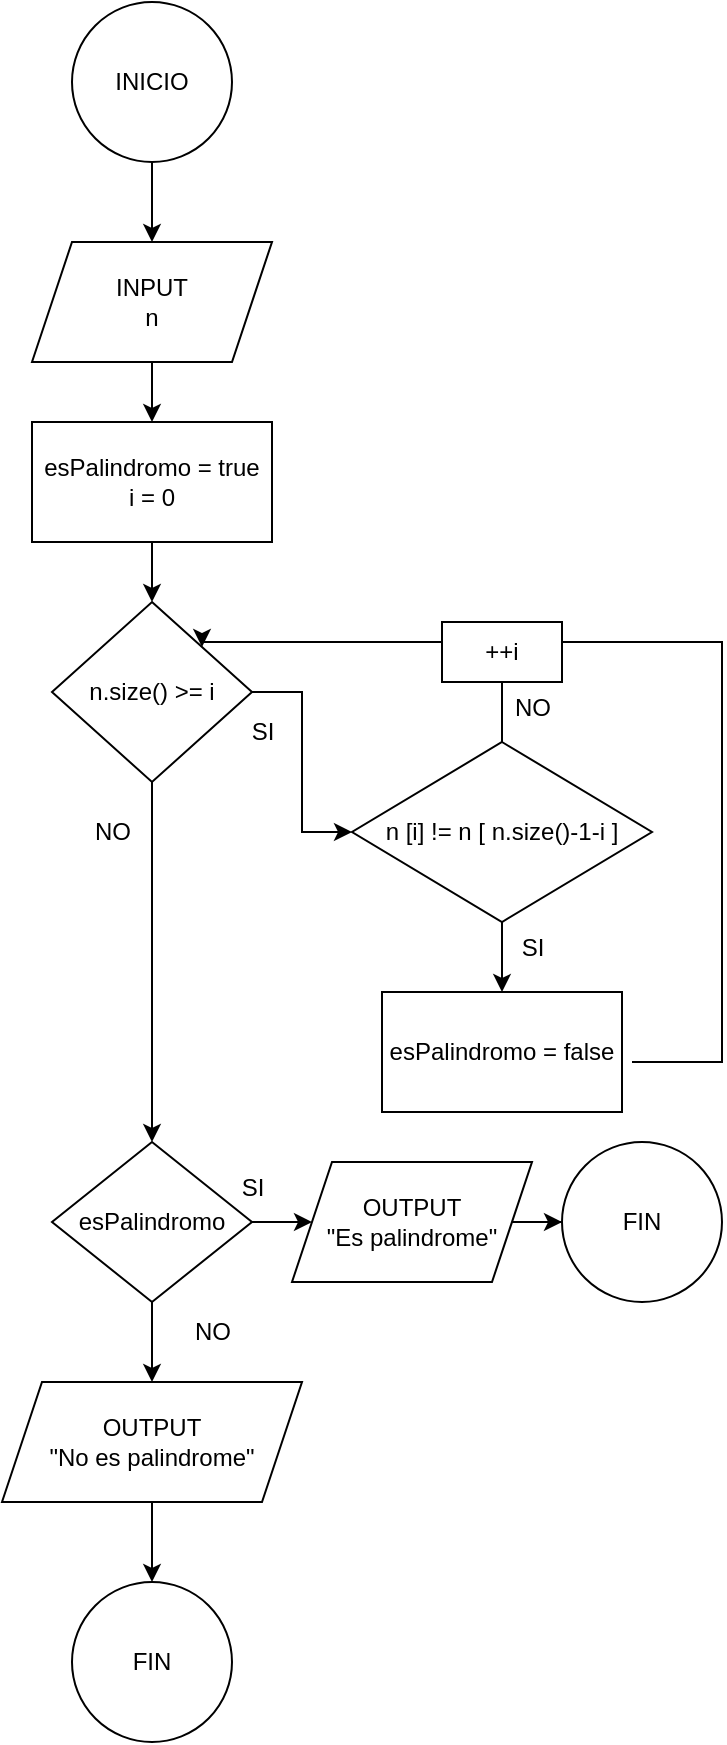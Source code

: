 <mxfile version="24.3.1" type="google">
  <diagram name="Página-1" id="u4bU9Cd3V7N3nbkG5nlC">
    <mxGraphModel grid="1" page="1" gridSize="10" guides="1" tooltips="1" connect="1" arrows="1" fold="1" pageScale="1" pageWidth="827" pageHeight="1169" math="0" shadow="0">
      <root>
        <mxCell id="0" />
        <mxCell id="1" parent="0" />
        <mxCell id="8e_pqutwCfHlffON_iwT-3" value="" style="edgeStyle=orthogonalEdgeStyle;rounded=0;orthogonalLoop=1;jettySize=auto;html=1;" edge="1" parent="1" source="8e_pqutwCfHlffON_iwT-1" target="8e_pqutwCfHlffON_iwT-2">
          <mxGeometry relative="1" as="geometry" />
        </mxCell>
        <mxCell id="8e_pqutwCfHlffON_iwT-1" value="INICIO" style="ellipse;whiteSpace=wrap;html=1;" vertex="1" parent="1">
          <mxGeometry x="245" y="60" width="80" height="80" as="geometry" />
        </mxCell>
        <mxCell id="8e_pqutwCfHlffON_iwT-5" value="" style="edgeStyle=orthogonalEdgeStyle;rounded=0;orthogonalLoop=1;jettySize=auto;html=1;" edge="1" parent="1" source="8e_pqutwCfHlffON_iwT-2" target="8e_pqutwCfHlffON_iwT-4">
          <mxGeometry relative="1" as="geometry" />
        </mxCell>
        <mxCell id="8e_pqutwCfHlffON_iwT-2" value="INPUT&lt;div&gt;n&lt;/div&gt;" style="shape=parallelogram;perimeter=parallelogramPerimeter;whiteSpace=wrap;html=1;fixedSize=1;" vertex="1" parent="1">
          <mxGeometry x="225" y="180" width="120" height="60" as="geometry" />
        </mxCell>
        <mxCell id="8e_pqutwCfHlffON_iwT-7" value="" style="edgeStyle=orthogonalEdgeStyle;rounded=0;orthogonalLoop=1;jettySize=auto;html=1;" edge="1" parent="1" source="8e_pqutwCfHlffON_iwT-4" target="8e_pqutwCfHlffON_iwT-6">
          <mxGeometry relative="1" as="geometry" />
        </mxCell>
        <mxCell id="8e_pqutwCfHlffON_iwT-4" value="esPalindromo = true&lt;div&gt;i = 0&lt;/div&gt;" style="whiteSpace=wrap;html=1;" vertex="1" parent="1">
          <mxGeometry x="225" y="270" width="120" height="60" as="geometry" />
        </mxCell>
        <mxCell id="8e_pqutwCfHlffON_iwT-10" value="" style="edgeStyle=orthogonalEdgeStyle;rounded=0;orthogonalLoop=1;jettySize=auto;html=1;" edge="1" parent="1" source="8e_pqutwCfHlffON_iwT-6" target="8e_pqutwCfHlffON_iwT-9">
          <mxGeometry relative="1" as="geometry" />
        </mxCell>
        <mxCell id="8e_pqutwCfHlffON_iwT-14" value="" style="edgeStyle=orthogonalEdgeStyle;rounded=0;orthogonalLoop=1;jettySize=auto;html=1;" edge="1" parent="1" source="8e_pqutwCfHlffON_iwT-6" target="8e_pqutwCfHlffON_iwT-13">
          <mxGeometry relative="1" as="geometry" />
        </mxCell>
        <mxCell id="8e_pqutwCfHlffON_iwT-6" value="n.size() &amp;gt;= i" style="rhombus;whiteSpace=wrap;html=1;" vertex="1" parent="1">
          <mxGeometry x="235" y="360" width="100" height="90" as="geometry" />
        </mxCell>
        <mxCell id="8e_pqutwCfHlffON_iwT-8" value="SI" style="text;html=1;align=center;verticalAlign=middle;resizable=0;points=[];autosize=1;strokeColor=none;fillColor=none;" vertex="1" parent="1">
          <mxGeometry x="325" y="410" width="30" height="30" as="geometry" />
        </mxCell>
        <mxCell id="8e_pqutwCfHlffON_iwT-12" value="" style="edgeStyle=orthogonalEdgeStyle;rounded=0;orthogonalLoop=1;jettySize=auto;html=1;" edge="1" parent="1" source="8e_pqutwCfHlffON_iwT-9" target="8e_pqutwCfHlffON_iwT-11">
          <mxGeometry relative="1" as="geometry" />
        </mxCell>
        <mxCell id="8e_pqutwCfHlffON_iwT-18" style="edgeStyle=orthogonalEdgeStyle;rounded=0;orthogonalLoop=1;jettySize=auto;html=1;entryX=1;entryY=0;entryDx=0;entryDy=0;" edge="1" parent="1" source="8e_pqutwCfHlffON_iwT-9" target="8e_pqutwCfHlffON_iwT-6">
          <mxGeometry relative="1" as="geometry">
            <mxPoint x="325" y="380" as="targetPoint" />
            <Array as="points">
              <mxPoint x="460" y="380" />
              <mxPoint x="310" y="380" />
            </Array>
          </mxGeometry>
        </mxCell>
        <mxCell id="8e_pqutwCfHlffON_iwT-9" value="n [i] != n [ n.size()-1-i ]" style="rhombus;whiteSpace=wrap;html=1;" vertex="1" parent="1">
          <mxGeometry x="385" y="430" width="150" height="90" as="geometry" />
        </mxCell>
        <mxCell id="8e_pqutwCfHlffON_iwT-11" value="esPalindromo = false" style="whiteSpace=wrap;html=1;" vertex="1" parent="1">
          <mxGeometry x="400" y="555" width="120" height="60" as="geometry" />
        </mxCell>
        <mxCell id="8e_pqutwCfHlffON_iwT-26" value="" style="edgeStyle=orthogonalEdgeStyle;rounded=0;orthogonalLoop=1;jettySize=auto;html=1;" edge="1" parent="1" source="8e_pqutwCfHlffON_iwT-13" target="8e_pqutwCfHlffON_iwT-25">
          <mxGeometry relative="1" as="geometry" />
        </mxCell>
        <mxCell id="8e_pqutwCfHlffON_iwT-31" value="" style="edgeStyle=orthogonalEdgeStyle;rounded=0;orthogonalLoop=1;jettySize=auto;html=1;" edge="1" parent="1" source="8e_pqutwCfHlffON_iwT-13" target="8e_pqutwCfHlffON_iwT-30">
          <mxGeometry relative="1" as="geometry" />
        </mxCell>
        <mxCell id="8e_pqutwCfHlffON_iwT-13" value="esPalindromo" style="rhombus;whiteSpace=wrap;html=1;" vertex="1" parent="1">
          <mxGeometry x="235" y="630" width="100" height="80" as="geometry" />
        </mxCell>
        <mxCell id="8e_pqutwCfHlffON_iwT-17" value="SI" style="text;html=1;align=center;verticalAlign=middle;resizable=0;points=[];autosize=1;strokeColor=none;fillColor=none;" vertex="1" parent="1">
          <mxGeometry x="460" y="518" width="30" height="30" as="geometry" />
        </mxCell>
        <mxCell id="8e_pqutwCfHlffON_iwT-19" value="NO" style="text;html=1;align=center;verticalAlign=middle;resizable=0;points=[];autosize=1;strokeColor=none;fillColor=none;" vertex="1" parent="1">
          <mxGeometry x="245" y="460" width="40" height="30" as="geometry" />
        </mxCell>
        <mxCell id="8e_pqutwCfHlffON_iwT-21" value="" style="endArrow=none;html=1;rounded=0;" edge="1" parent="1">
          <mxGeometry width="50" height="50" relative="1" as="geometry">
            <mxPoint x="525" y="590" as="sourcePoint" />
            <mxPoint x="460" y="380" as="targetPoint" />
            <Array as="points">
              <mxPoint x="570" y="590" />
              <mxPoint x="570" y="380" />
              <mxPoint x="510" y="380" />
            </Array>
          </mxGeometry>
        </mxCell>
        <mxCell id="8e_pqutwCfHlffON_iwT-22" value="++i" style="whiteSpace=wrap;html=1;" vertex="1" parent="1">
          <mxGeometry x="430" y="370" width="60" height="30" as="geometry" />
        </mxCell>
        <mxCell id="8e_pqutwCfHlffON_iwT-23" value="NO" style="text;html=1;align=center;verticalAlign=middle;resizable=0;points=[];autosize=1;strokeColor=none;fillColor=none;" vertex="1" parent="1">
          <mxGeometry x="455" y="398" width="40" height="30" as="geometry" />
        </mxCell>
        <mxCell id="8e_pqutwCfHlffON_iwT-24" value="SI" style="text;html=1;align=center;verticalAlign=middle;resizable=0;points=[];autosize=1;strokeColor=none;fillColor=none;" vertex="1" parent="1">
          <mxGeometry x="320" y="638" width="30" height="30" as="geometry" />
        </mxCell>
        <mxCell id="8e_pqutwCfHlffON_iwT-29" value="" style="edgeStyle=orthogonalEdgeStyle;rounded=0;orthogonalLoop=1;jettySize=auto;html=1;" edge="1" parent="1" source="8e_pqutwCfHlffON_iwT-25" target="8e_pqutwCfHlffON_iwT-28">
          <mxGeometry relative="1" as="geometry" />
        </mxCell>
        <mxCell id="8e_pqutwCfHlffON_iwT-25" value="OUTPUT&lt;div&gt;&quot;Es palindrome&quot;&lt;/div&gt;" style="shape=parallelogram;perimeter=parallelogramPerimeter;whiteSpace=wrap;html=1;fixedSize=1;" vertex="1" parent="1">
          <mxGeometry x="355" y="640" width="120" height="60" as="geometry" />
        </mxCell>
        <mxCell id="8e_pqutwCfHlffON_iwT-27" value="NO" style="text;html=1;align=center;verticalAlign=middle;resizable=0;points=[];autosize=1;strokeColor=none;fillColor=none;" vertex="1" parent="1">
          <mxGeometry x="295" y="710" width="40" height="30" as="geometry" />
        </mxCell>
        <mxCell id="8e_pqutwCfHlffON_iwT-28" value="FIN" style="ellipse;whiteSpace=wrap;html=1;" vertex="1" parent="1">
          <mxGeometry x="490" y="630" width="80" height="80" as="geometry" />
        </mxCell>
        <mxCell id="8e_pqutwCfHlffON_iwT-33" value="" style="edgeStyle=orthogonalEdgeStyle;rounded=0;orthogonalLoop=1;jettySize=auto;html=1;" edge="1" parent="1" source="8e_pqutwCfHlffON_iwT-30" target="8e_pqutwCfHlffON_iwT-32">
          <mxGeometry relative="1" as="geometry" />
        </mxCell>
        <mxCell id="8e_pqutwCfHlffON_iwT-30" value="OUTPUT&lt;div&gt;&quot;No es palindrome&quot;&lt;/div&gt;" style="shape=parallelogram;perimeter=parallelogramPerimeter;whiteSpace=wrap;html=1;fixedSize=1;" vertex="1" parent="1">
          <mxGeometry x="210" y="750" width="150" height="60" as="geometry" />
        </mxCell>
        <mxCell id="8e_pqutwCfHlffON_iwT-32" value="FIN" style="ellipse;whiteSpace=wrap;html=1;" vertex="1" parent="1">
          <mxGeometry x="245" y="850" width="80" height="80" as="geometry" />
        </mxCell>
      </root>
    </mxGraphModel>
  </diagram>
</mxfile>
